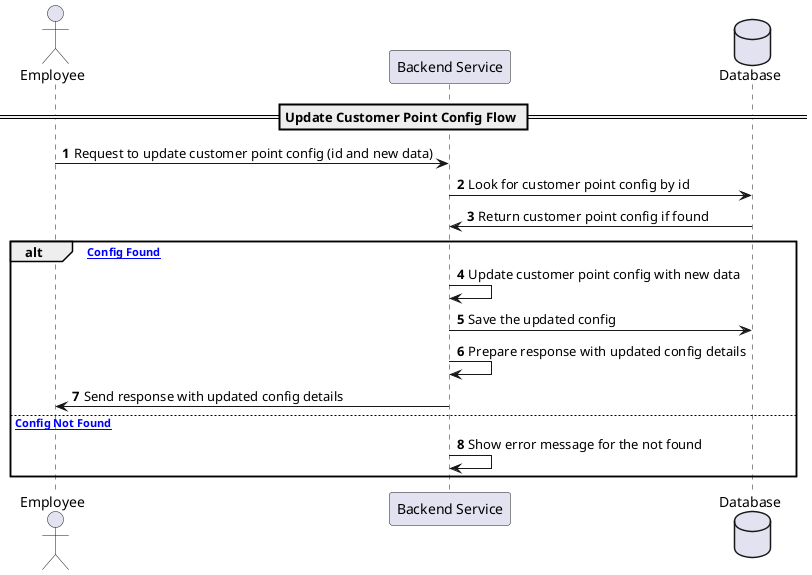 @startuml
autonumber

actor Employee as "Employee"
participant Backend as "Backend Service"
database DB as "Database"

== Update Customer Point Config Flow ==
Employee -> Backend: Request to update customer point config (id and new data)
Backend -> DB: Look for customer point config by id
DB -> Backend: Return customer point config if found

alt ["Config Found"]
    Backend -> Backend: Update customer point config with new data
    Backend -> DB: Save the updated config
    Backend -> Backend: Prepare response with updated config details
    Backend -> Employee: Send response with updated config details
else ["Config Not Found"]
    Backend -> Backend: Show error message for the not found
end

@enduml
